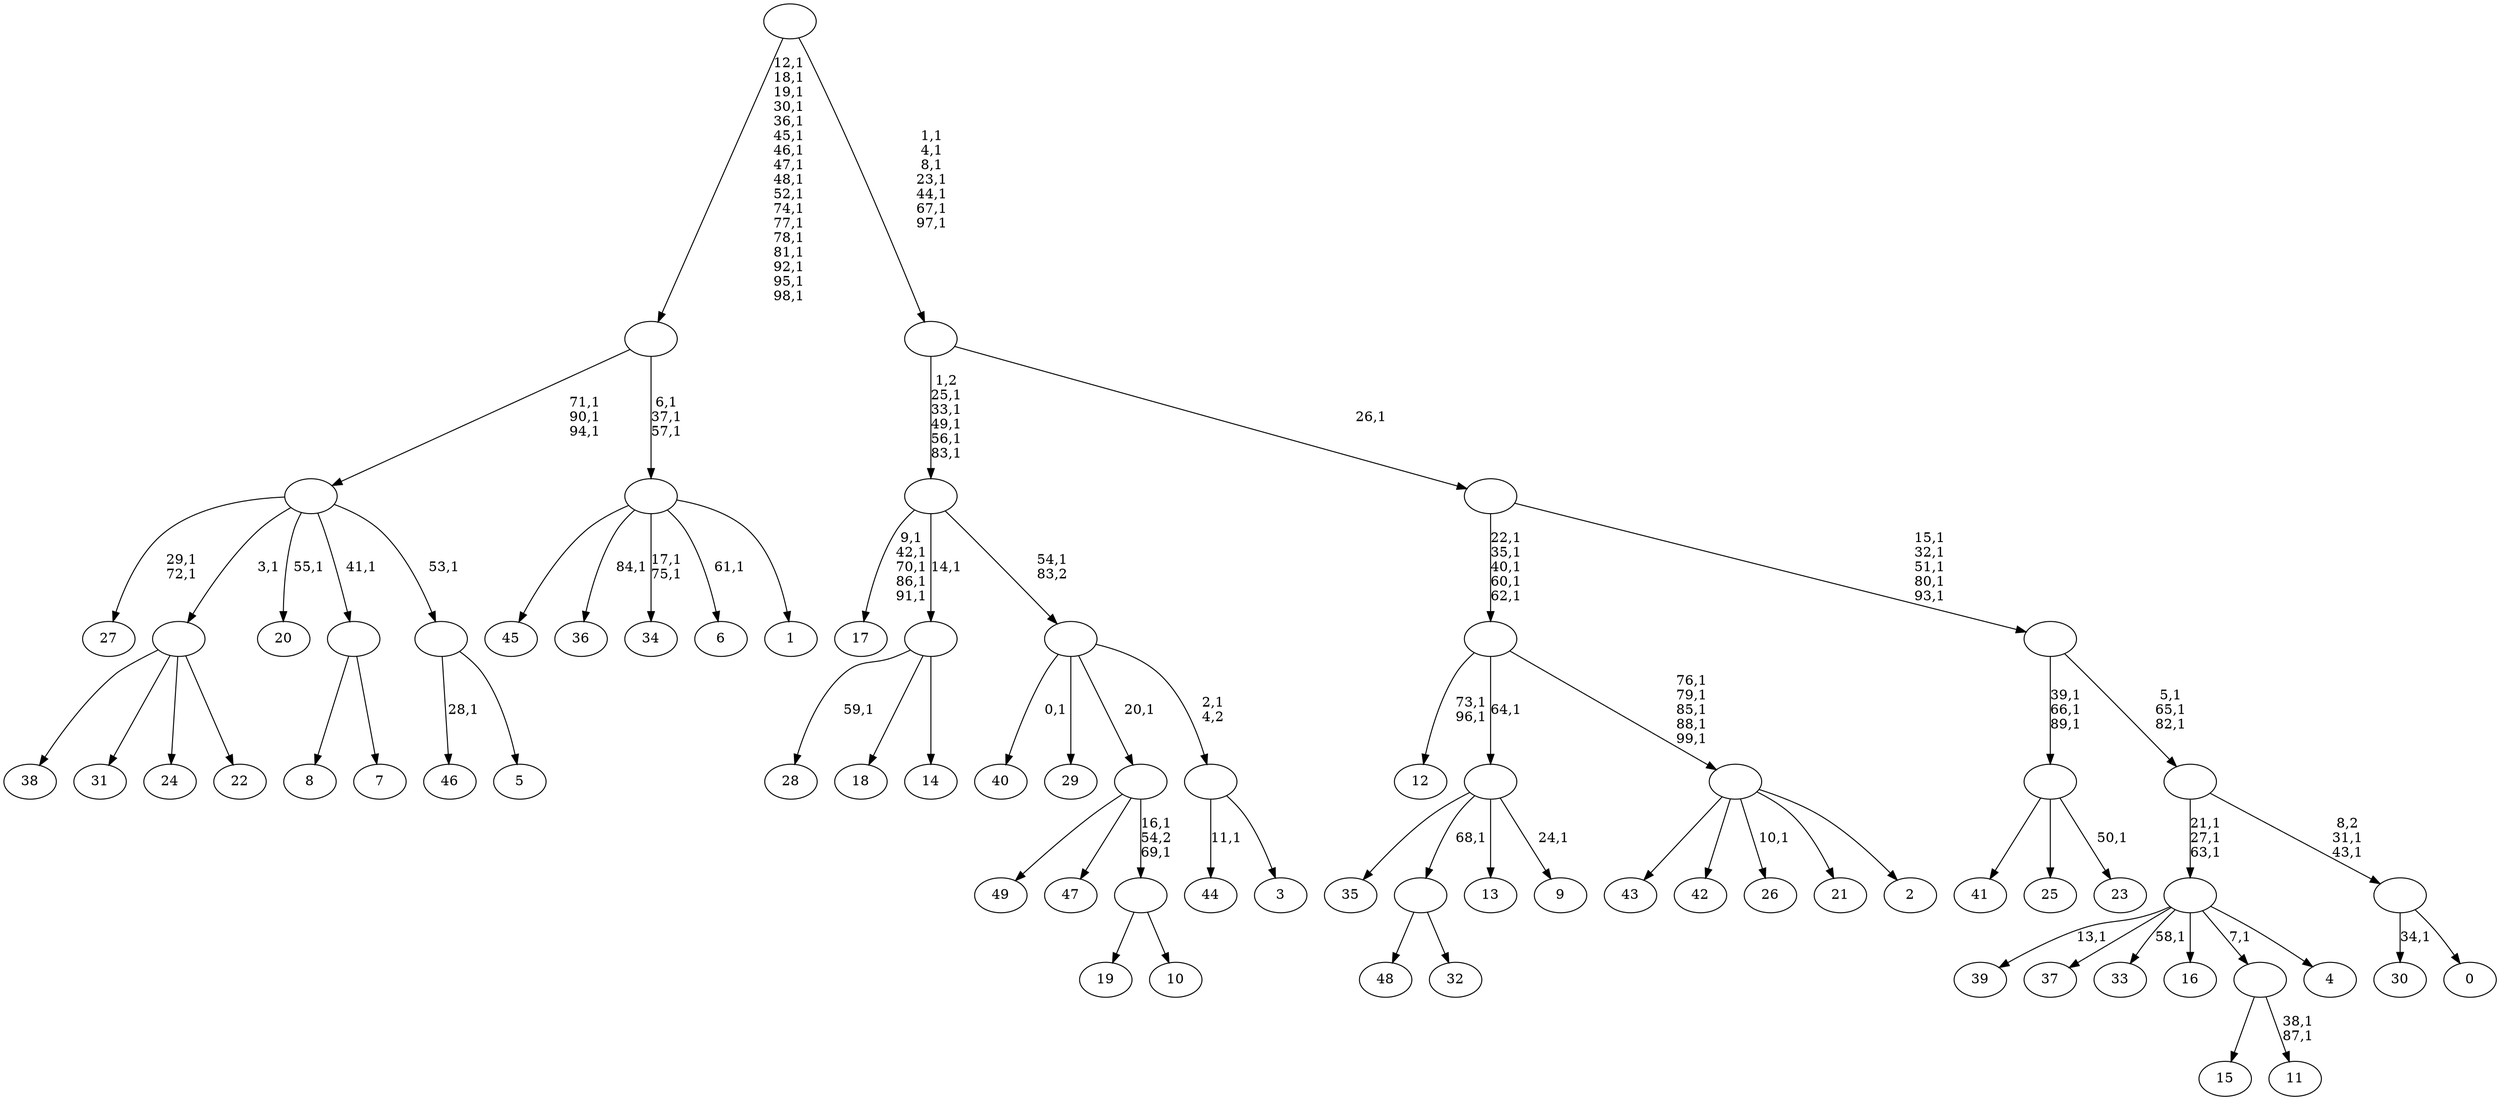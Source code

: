 digraph T {
	150 [label="49"]
	149 [label="48"]
	148 [label="47"]
	147 [label="46"]
	145 [label="45"]
	144 [label="44"]
	142 [label="43"]
	141 [label="42"]
	140 [label="41"]
	139 [label="40"]
	137 [label="39"]
	135 [label="38"]
	134 [label="37"]
	133 [label="36"]
	131 [label="35"]
	130 [label="34"]
	127 [label="33"]
	125 [label="32"]
	124 [label=""]
	123 [label="31"]
	122 [label="30"]
	120 [label="29"]
	119 [label="28"]
	117 [label="27"]
	114 [label="26"]
	112 [label="25"]
	111 [label="24"]
	110 [label="23"]
	108 [label=""]
	105 [label="22"]
	104 [label=""]
	103 [label="21"]
	102 [label="20"]
	100 [label="19"]
	99 [label="18"]
	98 [label="17"]
	92 [label="16"]
	91 [label="15"]
	90 [label="14"]
	89 [label=""]
	88 [label="13"]
	87 [label="12"]
	84 [label="11"]
	81 [label=""]
	80 [label="10"]
	79 [label=""]
	77 [label=""]
	76 [label="9"]
	74 [label=""]
	73 [label="8"]
	72 [label="7"]
	71 [label=""]
	70 [label="6"]
	68 [label="5"]
	67 [label=""]
	66 [label=""]
	63 [label="4"]
	62 [label=""]
	59 [label="3"]
	58 [label=""]
	57 [label=""]
	56 [label=""]
	51 [label="2"]
	50 [label=""]
	45 [label=""]
	40 [label="1"]
	39 [label=""]
	36 [label=""]
	19 [label="0"]
	18 [label=""]
	16 [label=""]
	13 [label=""]
	8 [label=""]
	7 [label=""]
	0 [label=""]
	124 -> 149 [label=""]
	124 -> 125 [label=""]
	108 -> 110 [label="50,1"]
	108 -> 140 [label=""]
	108 -> 112 [label=""]
	104 -> 135 [label=""]
	104 -> 123 [label=""]
	104 -> 111 [label=""]
	104 -> 105 [label=""]
	89 -> 119 [label="59,1"]
	89 -> 99 [label=""]
	89 -> 90 [label=""]
	81 -> 84 [label="38,1\n87,1"]
	81 -> 91 [label=""]
	79 -> 100 [label=""]
	79 -> 80 [label=""]
	77 -> 79 [label="16,1\n54,2\n69,1"]
	77 -> 150 [label=""]
	77 -> 148 [label=""]
	74 -> 76 [label="24,1"]
	74 -> 131 [label=""]
	74 -> 124 [label="68,1"]
	74 -> 88 [label=""]
	71 -> 73 [label=""]
	71 -> 72 [label=""]
	67 -> 147 [label="28,1"]
	67 -> 68 [label=""]
	66 -> 102 [label="55,1"]
	66 -> 117 [label="29,1\n72,1"]
	66 -> 104 [label="3,1"]
	66 -> 71 [label="41,1"]
	66 -> 67 [label="53,1"]
	62 -> 127 [label="58,1"]
	62 -> 137 [label="13,1"]
	62 -> 134 [label=""]
	62 -> 92 [label=""]
	62 -> 81 [label="7,1"]
	62 -> 63 [label=""]
	58 -> 144 [label="11,1"]
	58 -> 59 [label=""]
	57 -> 139 [label="0,1"]
	57 -> 120 [label=""]
	57 -> 77 [label="20,1"]
	57 -> 58 [label="2,1\n4,2"]
	56 -> 98 [label="9,1\n42,1\n70,1\n86,1\n91,1"]
	56 -> 89 [label="14,1"]
	56 -> 57 [label="54,1\n83,2"]
	50 -> 114 [label="10,1"]
	50 -> 142 [label=""]
	50 -> 141 [label=""]
	50 -> 103 [label=""]
	50 -> 51 [label=""]
	45 -> 50 [label="76,1\n79,1\n85,1\n88,1\n99,1"]
	45 -> 87 [label="73,1\n96,1"]
	45 -> 74 [label="64,1"]
	39 -> 70 [label="61,1"]
	39 -> 130 [label="17,1\n75,1"]
	39 -> 133 [label="84,1"]
	39 -> 145 [label=""]
	39 -> 40 [label=""]
	36 -> 39 [label="6,1\n37,1\n57,1"]
	36 -> 66 [label="71,1\n90,1\n94,1"]
	18 -> 122 [label="34,1"]
	18 -> 19 [label=""]
	16 -> 18 [label="8,2\n31,1\n43,1"]
	16 -> 62 [label="21,1\n27,1\n63,1"]
	13 -> 16 [label="5,1\n65,1\n82,1"]
	13 -> 108 [label="39,1\n66,1\n89,1"]
	8 -> 13 [label="15,1\n32,1\n51,1\n80,1\n93,1"]
	8 -> 45 [label="22,1\n35,1\n40,1\n60,1\n62,1"]
	7 -> 56 [label="1,2\n25,1\n33,1\n49,1\n56,1\n83,1"]
	7 -> 8 [label="26,1"]
	0 -> 7 [label="1,1\n4,1\n8,1\n23,1\n44,1\n67,1\n97,1"]
	0 -> 36 [label="12,1\n18,1\n19,1\n30,1\n36,1\n45,1\n46,1\n47,1\n48,1\n52,1\n74,1\n77,1\n78,1\n81,1\n92,1\n95,1\n98,1"]
}
